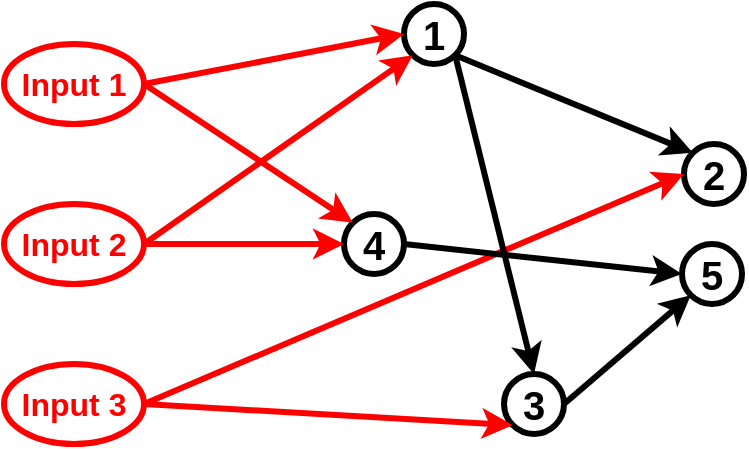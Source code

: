 <mxfile version="14.2.7" type="github">
  <diagram id="qgwK5_DqR2f5LnNpKZAi" name="Page-1">
    <mxGraphModel dx="782" dy="437" grid="1" gridSize="10" guides="1" tooltips="1" connect="1" arrows="1" fold="1" page="1" pageScale="1" pageWidth="827" pageHeight="1169" math="0" shadow="0">
      <root>
        <mxCell id="0" />
        <mxCell id="1" parent="0" />
        <mxCell id="asiVDEopr5_1Zku2pjCG-1" value="Input 1" style="ellipse;whiteSpace=wrap;html=1;fillColor=none;strokeColor=#FF0000;fontStyle=1;fontSize=16;fontColor=#FF0000;strokeWidth=3;" vertex="1" parent="1">
          <mxGeometry x="60" y="130" width="70" height="40" as="geometry" />
        </mxCell>
        <mxCell id="asiVDEopr5_1Zku2pjCG-2" value="Input 2" style="ellipse;whiteSpace=wrap;html=1;strokeColor=#FF0000;strokeWidth=3;fillColor=none;fontSize=16;fontColor=#FF0000;fontStyle=1" vertex="1" parent="1">
          <mxGeometry x="60" y="210" width="70" height="40" as="geometry" />
        </mxCell>
        <mxCell id="asiVDEopr5_1Zku2pjCG-3" value="Input 3" style="ellipse;whiteSpace=wrap;html=1;strokeColor=#FF0000;strokeWidth=3;fillColor=none;fontSize=16;fontColor=#FF0000;fontStyle=1" vertex="1" parent="1">
          <mxGeometry x="60" y="290" width="70" height="40" as="geometry" />
        </mxCell>
        <mxCell id="asiVDEopr5_1Zku2pjCG-4" value="1" style="ellipse;whiteSpace=wrap;html=1;aspect=fixed;strokeWidth=3;fillColor=none;fontSize=20;fontStyle=1" vertex="1" parent="1">
          <mxGeometry x="260" y="110" width="30" height="30" as="geometry" />
        </mxCell>
        <mxCell id="asiVDEopr5_1Zku2pjCG-5" value="" style="endArrow=classic;html=1;fontSize=20;fontColor=#FF0000;strokeColor=#FF0000;exitX=1;exitY=0.5;exitDx=0;exitDy=0;entryX=0;entryY=0.5;entryDx=0;entryDy=0;strokeWidth=3;" edge="1" parent="1" source="asiVDEopr5_1Zku2pjCG-1" target="asiVDEopr5_1Zku2pjCG-4">
          <mxGeometry width="50" height="50" relative="1" as="geometry">
            <mxPoint x="380" y="250" as="sourcePoint" />
            <mxPoint x="430" y="200" as="targetPoint" />
          </mxGeometry>
        </mxCell>
        <mxCell id="asiVDEopr5_1Zku2pjCG-6" value="" style="endArrow=classic;html=1;strokeColor=#FF0000;strokeWidth=3;fontSize=20;fontColor=#FF0000;exitX=1;exitY=0.5;exitDx=0;exitDy=0;entryX=0;entryY=1;entryDx=0;entryDy=0;" edge="1" parent="1" source="asiVDEopr5_1Zku2pjCG-2" target="asiVDEopr5_1Zku2pjCG-4">
          <mxGeometry width="50" height="50" relative="1" as="geometry">
            <mxPoint x="380" y="250" as="sourcePoint" />
            <mxPoint x="430" y="200" as="targetPoint" />
          </mxGeometry>
        </mxCell>
        <mxCell id="asiVDEopr5_1Zku2pjCG-7" value="4" style="ellipse;whiteSpace=wrap;html=1;aspect=fixed;strokeColor=#000000;strokeWidth=3;fillColor=none;fontSize=20;fontStyle=1" vertex="1" parent="1">
          <mxGeometry x="230" y="215" width="30" height="30" as="geometry" />
        </mxCell>
        <mxCell id="asiVDEopr5_1Zku2pjCG-8" value="" style="endArrow=classic;html=1;strokeColor=#FF0000;strokeWidth=3;fontSize=20;fontColor=#000000;exitX=1;exitY=0.5;exitDx=0;exitDy=0;entryX=0;entryY=0;entryDx=0;entryDy=0;" edge="1" parent="1" source="asiVDEopr5_1Zku2pjCG-1" target="asiVDEopr5_1Zku2pjCG-7">
          <mxGeometry width="50" height="50" relative="1" as="geometry">
            <mxPoint x="380" y="250" as="sourcePoint" />
            <mxPoint x="430" y="200" as="targetPoint" />
          </mxGeometry>
        </mxCell>
        <mxCell id="asiVDEopr5_1Zku2pjCG-9" value="" style="endArrow=classic;html=1;strokeColor=#FF0000;strokeWidth=3;fontSize=20;fontColor=#000000;exitX=1;exitY=0.5;exitDx=0;exitDy=0;entryX=0;entryY=0.5;entryDx=0;entryDy=0;" edge="1" parent="1" source="asiVDEopr5_1Zku2pjCG-2" target="asiVDEopr5_1Zku2pjCG-7">
          <mxGeometry width="50" height="50" relative="1" as="geometry">
            <mxPoint x="380" y="250" as="sourcePoint" />
            <mxPoint x="430" y="200" as="targetPoint" />
          </mxGeometry>
        </mxCell>
        <mxCell id="asiVDEopr5_1Zku2pjCG-10" value="3" style="ellipse;whiteSpace=wrap;html=1;aspect=fixed;strokeColor=#000000;strokeWidth=3;fillColor=none;fontSize=20;fontColor=#000000;fontStyle=1" vertex="1" parent="1">
          <mxGeometry x="310" y="295" width="30" height="30" as="geometry" />
        </mxCell>
        <mxCell id="asiVDEopr5_1Zku2pjCG-11" value="" style="endArrow=classic;html=1;strokeColor=#FF0000;strokeWidth=3;fontSize=20;fontColor=#000000;exitX=1;exitY=0.5;exitDx=0;exitDy=0;entryX=0;entryY=1;entryDx=0;entryDy=0;" edge="1" parent="1" source="asiVDEopr5_1Zku2pjCG-3" target="asiVDEopr5_1Zku2pjCG-10">
          <mxGeometry width="50" height="50" relative="1" as="geometry">
            <mxPoint x="380" y="250" as="sourcePoint" />
            <mxPoint x="430" y="200" as="targetPoint" />
          </mxGeometry>
        </mxCell>
        <mxCell id="asiVDEopr5_1Zku2pjCG-12" value="2" style="ellipse;whiteSpace=wrap;html=1;aspect=fixed;strokeColor=#000000;strokeWidth=3;fillColor=none;fontSize=20;fontColor=#000000;fontStyle=1" vertex="1" parent="1">
          <mxGeometry x="400" y="180" width="30" height="30" as="geometry" />
        </mxCell>
        <mxCell id="asiVDEopr5_1Zku2pjCG-13" value="" style="endArrow=classic;html=1;strokeColor=#FF0000;strokeWidth=3;fontSize=20;fontColor=#000000;entryX=0;entryY=0.5;entryDx=0;entryDy=0;exitX=1;exitY=0.5;exitDx=0;exitDy=0;" edge="1" parent="1" source="asiVDEopr5_1Zku2pjCG-3" target="asiVDEopr5_1Zku2pjCG-12">
          <mxGeometry width="50" height="50" relative="1" as="geometry">
            <mxPoint x="130" y="350" as="sourcePoint" />
            <mxPoint x="430" y="200" as="targetPoint" />
          </mxGeometry>
        </mxCell>
        <mxCell id="asiVDEopr5_1Zku2pjCG-14" value="" style="endArrow=classic;html=1;strokeWidth=3;fontSize=20;fontColor=#000000;exitX=1;exitY=1;exitDx=0;exitDy=0;entryX=0;entryY=0;entryDx=0;entryDy=0;" edge="1" parent="1" source="asiVDEopr5_1Zku2pjCG-4" target="asiVDEopr5_1Zku2pjCG-12">
          <mxGeometry width="50" height="50" relative="1" as="geometry">
            <mxPoint x="380" y="250" as="sourcePoint" />
            <mxPoint x="430" y="200" as="targetPoint" />
          </mxGeometry>
        </mxCell>
        <mxCell id="asiVDEopr5_1Zku2pjCG-15" value="" style="endArrow=classic;html=1;strokeColor=#000000;strokeWidth=3;fontSize=20;fontColor=#000000;exitX=1;exitY=1;exitDx=0;exitDy=0;entryX=0.5;entryY=0;entryDx=0;entryDy=0;" edge="1" parent="1" source="asiVDEopr5_1Zku2pjCG-4" target="asiVDEopr5_1Zku2pjCG-10">
          <mxGeometry width="50" height="50" relative="1" as="geometry">
            <mxPoint x="380" y="250" as="sourcePoint" />
            <mxPoint x="430" y="200" as="targetPoint" />
          </mxGeometry>
        </mxCell>
        <mxCell id="asiVDEopr5_1Zku2pjCG-16" value="5" style="ellipse;whiteSpace=wrap;html=1;aspect=fixed;strokeColor=#000000;strokeWidth=3;fillColor=none;fontSize=20;fontColor=#000000;fontStyle=1" vertex="1" parent="1">
          <mxGeometry x="399" y="230" width="30" height="30" as="geometry" />
        </mxCell>
        <mxCell id="asiVDEopr5_1Zku2pjCG-17" value="" style="endArrow=classic;html=1;strokeColor=#000000;strokeWidth=3;fontSize=20;fontColor=#000000;exitX=1;exitY=0.5;exitDx=0;exitDy=0;entryX=0;entryY=1;entryDx=0;entryDy=0;" edge="1" parent="1" source="asiVDEopr5_1Zku2pjCG-10" target="asiVDEopr5_1Zku2pjCG-16">
          <mxGeometry width="50" height="50" relative="1" as="geometry">
            <mxPoint x="380" y="250" as="sourcePoint" />
            <mxPoint x="430" y="200" as="targetPoint" />
          </mxGeometry>
        </mxCell>
        <mxCell id="asiVDEopr5_1Zku2pjCG-18" value="" style="endArrow=classic;html=1;strokeColor=#000000;strokeWidth=3;fontSize=20;fontColor=#000000;exitX=1;exitY=0.5;exitDx=0;exitDy=0;entryX=0;entryY=0.5;entryDx=0;entryDy=0;" edge="1" parent="1" source="asiVDEopr5_1Zku2pjCG-7" target="asiVDEopr5_1Zku2pjCG-16">
          <mxGeometry width="50" height="50" relative="1" as="geometry">
            <mxPoint x="380" y="250" as="sourcePoint" />
            <mxPoint x="430" y="200" as="targetPoint" />
          </mxGeometry>
        </mxCell>
      </root>
    </mxGraphModel>
  </diagram>
</mxfile>
